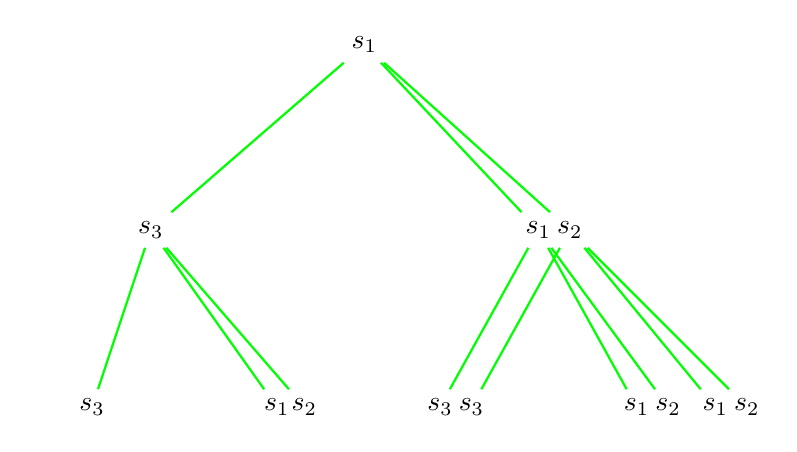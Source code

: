 \begin{tikzpicture}
  \node (root) {$s_{1}$};

  \node [below right = 2 and 2 of root] (cr) {};
  \node [below left  = 2 and 2 of root] (cl) {};

  \node [below right = 2 and 1 of cr] (crr) {};
  \node [below left  = 2 and 1 of cr] (crl) {};

  \node [below right = 2 and 1 of cl] (clr) {};
  \node [below left  = 2 and 1 of cl] (cll) {};

  \node [xshift = -0.20cm] (r1) at (cr) {$s_{1}$};
  \node [xshift =  0.20cm] (r2) at (cr) {$s_{2}$};
  \node [xshift = -0.75cm] (cr1) at (cr) {};
  \node [xshift =  0.75cm] (cr2) at (cr) {};

  \node [xshift = -0.30cm] (l) at (cl) {$s_{3}$};
  \node [xshift = -0.75cm] (cl1) at (cl) {};
  \node [xshift =  0.75cm] (cl2) at (cl) {};

  \node [xshift = -0.2cm] (rr1) at (crr) {$s_{1}$};
  \node [xshift =  0.2cm] (rr2) at (crr) {$s_{2}$};
  \node [xshift =  0.8cm] (rr3) at (crr) {$s_{1}$};
  \node [xshift =  1.2cm] (rr4) at (crr) {$s_{2}$};
  \node [xshift = -0.5cm] (crr1) at (crr) {};
  \node [xshift =  0.5cm] (crr2) at (crr) {};

  \node [xshift = -0.2cm] (rl1) at (crl) {$s_{3}$};
  \node [xshift =  0.2cm] (rl2) at (crl) {$s_{3}$};
  \node [xshift = -0.5cm] (crl1) at (crl) {};
  \node [xshift =  0.5cm] (crl2) at (crl) {};

  \node [xshift =  0.2cm] (ll) at (cll) {$s_{3}$};
  \node [xshift = -0.5cm] (cll1) at (cll) {};
  \node [xshift =  0.5cm] (cll2) at (cll) {};

  \node [xshift = 0.05cm] (lr1) at (clr) {$s_{1}$};
  \node [xshift = 0.4cm] (lr2) at (clr) {$s_{2}$};
  \node [xshift = -0.5cm] (clr1) at (clr) {};
  \node [xshift =  0.5cm] (clr2) at (clr) {};

  \begin{scope}[on background layer]
    \draw [green,thick] (root) to (r1);
    \draw [green,thick] (root) to (r2);
    \draw [green,thick] (r1) to (rl1);
    \draw [green,thick] (r2) to (rl2);
    \draw [green,thick] (r1) to (rr1);
    \draw [green,thick] (r1) to (rr2);
    \draw [green,thick] (r2) to (rr3);
    \draw [green,thick] (r2) to (rr4);

    \draw [green,thick] (root) to (l);
    \draw [green,thick] (l) to (ll);
    \draw [green,thick] (l) to (lr1);
    \draw [green,thick] (l) to (lr2);
  \end{scope}
\end{tikzpicture}
